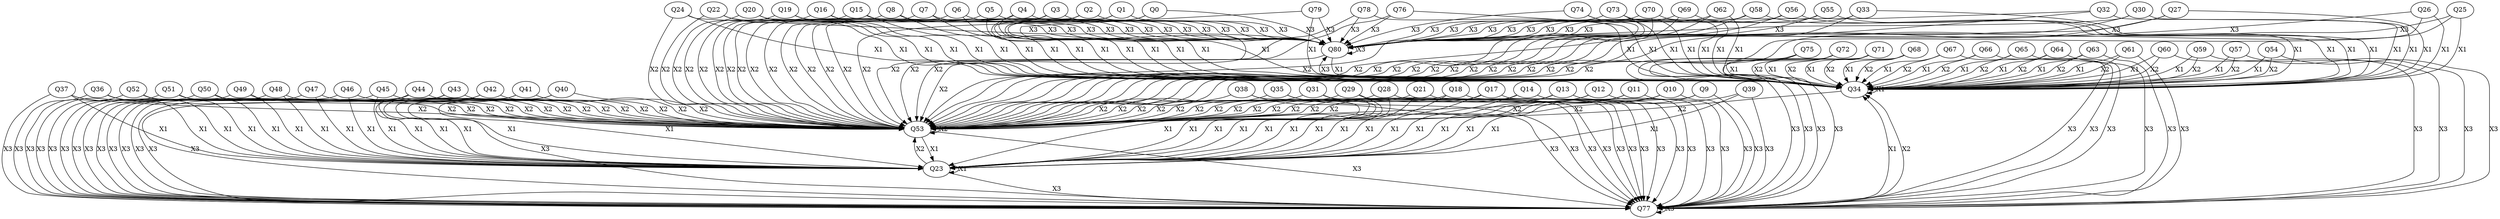 digraph G {
	Q80 -> Q34 [label="X1"];
	Q79 -> Q34 [label="X1"];
	Q78 -> Q34 [label="X1"];
	Q77 -> Q34 [label="X1"];
	Q76 -> Q34 [label="X1"];
	Q75 -> Q34 [label="X1"];
	Q74 -> Q34 [label="X1"];
	Q73 -> Q34 [label="X1"];
	Q72 -> Q34 [label="X1"];
	Q71 -> Q34 [label="X1"];
	Q70 -> Q34 [label="X1"];
	Q69 -> Q34 [label="X1"];
	Q68 -> Q34 [label="X1"];
	Q67 -> Q34 [label="X1"];
	Q66 -> Q34 [label="X1"];
	Q65 -> Q34 [label="X1"];
	Q64 -> Q34 [label="X1"];
	Q63 -> Q34 [label="X1"];
	Q62 -> Q34 [label="X1"];
	Q61 -> Q34 [label="X1"];
	Q60 -> Q34 [label="X1"];
	Q59 -> Q34 [label="X1"];
	Q58 -> Q34 [label="X1"];
	Q57 -> Q34 [label="X1"];
	Q56 -> Q34 [label="X1"];
	Q55 -> Q34 [label="X1"];
	Q54 -> Q34 [label="X1"];
	Q53 -> Q23 [label="X1"];
	Q52 -> Q23 [label="X1"];
	Q51 -> Q23 [label="X1"];
	Q50 -> Q23 [label="X1"];
	Q49 -> Q23 [label="X1"];
	Q48 -> Q23 [label="X1"];
	Q47 -> Q23 [label="X1"];
	Q46 -> Q23 [label="X1"];
	Q45 -> Q23 [label="X1"];
	Q44 -> Q23 [label="X1"];
	Q43 -> Q23 [label="X1"];
	Q42 -> Q23 [label="X1"];
	Q41 -> Q23 [label="X1"];
	Q40 -> Q23 [label="X1"];
	Q39 -> Q23 [label="X1"];
	Q38 -> Q23 [label="X1"];
	Q37 -> Q23 [label="X1"];
	Q36 -> Q23 [label="X1"];
	Q35 -> Q23 [label="X1"];
	Q34 -> Q34 [label="X1"];
	Q33 -> Q34 [label="X1"];
	Q32 -> Q34 [label="X1"];
	Q31 -> Q23 [label="X1"];
	Q30 -> Q34 [label="X1"];
	Q29 -> Q23 [label="X1"];
	Q28 -> Q23 [label="X1"];
	Q27 -> Q34 [label="X1"];
	Q26 -> Q34 [label="X1"];
	Q25 -> Q34 [label="X1"];
	Q24 -> Q34 [label="X1"];
	Q23 -> Q23 [label="X1"];
	Q22 -> Q34 [label="X1"];
	Q21 -> Q23 [label="X1"];
	Q20 -> Q34 [label="X1"];
	Q19 -> Q34 [label="X1"];
	Q18 -> Q23 [label="X1"];
	Q17 -> Q23 [label="X1"];
	Q16 -> Q34 [label="X1"];
	Q15 -> Q34 [label="X1"];
	Q14 -> Q23 [label="X1"];
	Q13 -> Q23 [label="X1"];
	Q12 -> Q23 [label="X1"];
	Q11 -> Q23 [label="X1"];
	Q10 -> Q23 [label="X1"];
	Q9 -> Q23 [label="X1"];
	Q8 -> Q34 [label="X1"];
	Q7 -> Q34 [label="X1"];
	Q6 -> Q34 [label="X1"];
	Q5 -> Q34 [label="X1"];
	Q4 -> Q34 [label="X1"];
	Q3 -> Q34 [label="X1"];
	Q2 -> Q34 [label="X1"];
	Q1 -> Q34 [label="X1"];
	Q0 -> Q34 [label="X1"];
	Q80 -> Q53 [label="X2"];
	Q79 -> Q53 [label="X2"];
	Q78 -> Q53 [label="X2"];
	Q77 -> Q34 [label="X2"];
	Q76 -> Q53 [label="X2"];
	Q75 -> Q34 [label="X2"];
	Q74 -> Q53 [label="X2"];
	Q73 -> Q53 [label="X2"];
	Q72 -> Q34 [label="X2"];
	Q71 -> Q34 [label="X2"];
	Q70 -> Q53 [label="X2"];
	Q69 -> Q53 [label="X2"];
	Q68 -> Q34 [label="X2"];
	Q67 -> Q34 [label="X2"];
	Q66 -> Q34 [label="X2"];
	Q65 -> Q34 [label="X2"];
	Q64 -> Q34 [label="X2"];
	Q63 -> Q34 [label="X2"];
	Q62 -> Q53 [label="X2"];
	Q61 -> Q34 [label="X2"];
	Q60 -> Q34 [label="X2"];
	Q59 -> Q34 [label="X2"];
	Q58 -> Q53 [label="X2"];
	Q57 -> Q34 [label="X2"];
	Q56 -> Q53 [label="X2"];
	Q55 -> Q53 [label="X2"];
	Q54 -> Q34 [label="X2"];
	Q53 -> Q53 [label="X2"];
	Q52 -> Q53 [label="X2"];
	Q51 -> Q53 [label="X2"];
	Q50 -> Q53 [label="X2"];
	Q49 -> Q53 [label="X2"];
	Q48 -> Q53 [label="X2"];
	Q47 -> Q53 [label="X2"];
	Q46 -> Q53 [label="X2"];
	Q45 -> Q53 [label="X2"];
	Q44 -> Q53 [label="X2"];
	Q43 -> Q53 [label="X2"];
	Q42 -> Q53 [label="X2"];
	Q41 -> Q53 [label="X2"];
	Q40 -> Q53 [label="X2"];
	Q39 -> Q53 [label="X2"];
	Q38 -> Q53 [label="X2"];
	Q37 -> Q53 [label="X2"];
	Q36 -> Q53 [label="X2"];
	Q35 -> Q53 [label="X2"];
	Q34 -> Q53 [label="X2"];
	Q33 -> Q53 [label="X2"];
	Q32 -> Q53 [label="X2"];
	Q31 -> Q53 [label="X2"];
	Q30 -> Q53 [label="X2"];
	Q29 -> Q53 [label="X2"];
	Q28 -> Q53 [label="X2"];
	Q27 -> Q53 [label="X2"];
	Q26 -> Q53 [label="X2"];
	Q25 -> Q53 [label="X2"];
	Q24 -> Q53 [label="X2"];
	Q23 -> Q53 [label="X2"];
	Q22 -> Q53 [label="X2"];
	Q21 -> Q53 [label="X2"];
	Q20 -> Q53 [label="X2"];
	Q19 -> Q53 [label="X2"];
	Q18 -> Q53 [label="X2"];
	Q17 -> Q53 [label="X2"];
	Q16 -> Q53 [label="X2"];
	Q15 -> Q53 [label="X2"];
	Q14 -> Q53 [label="X2"];
	Q13 -> Q53 [label="X2"];
	Q12 -> Q53 [label="X2"];
	Q11 -> Q53 [label="X2"];
	Q10 -> Q53 [label="X2"];
	Q9 -> Q53 [label="X2"];
	Q8 -> Q53 [label="X2"];
	Q7 -> Q53 [label="X2"];
	Q6 -> Q53 [label="X2"];
	Q5 -> Q53 [label="X2"];
	Q4 -> Q53 [label="X2"];
	Q3 -> Q53 [label="X2"];
	Q2 -> Q53 [label="X2"];
	Q1 -> Q53 [label="X2"];
	Q0 -> Q53 [label="X2"];
	Q80 -> Q80 [label="X3"];
	Q79 -> Q80 [label="X3"];
	Q78 -> Q80 [label="X3"];
	Q77 -> Q77 [label="X3"];
	Q76 -> Q80 [label="X3"];
	Q75 -> Q77 [label="X3"];
	Q74 -> Q80 [label="X3"];
	Q73 -> Q80 [label="X3"];
	Q72 -> Q77 [label="X3"];
	Q71 -> Q77 [label="X3"];
	Q70 -> Q80 [label="X3"];
	Q69 -> Q80 [label="X3"];
	Q68 -> Q77 [label="X3"];
	Q67 -> Q77 [label="X3"];
	Q66 -> Q77 [label="X3"];
	Q65 -> Q77 [label="X3"];
	Q64 -> Q77 [label="X3"];
	Q63 -> Q77 [label="X3"];
	Q62 -> Q80 [label="X3"];
	Q61 -> Q77 [label="X3"];
	Q60 -> Q77 [label="X3"];
	Q59 -> Q77 [label="X3"];
	Q58 -> Q80 [label="X3"];
	Q57 -> Q77 [label="X3"];
	Q56 -> Q80 [label="X3"];
	Q55 -> Q80 [label="X3"];
	Q54 -> Q77 [label="X3"];
	Q53 -> Q77 [label="X3"];
	Q52 -> Q77 [label="X3"];
	Q51 -> Q77 [label="X3"];
	Q50 -> Q77 [label="X3"];
	Q49 -> Q77 [label="X3"];
	Q48 -> Q77 [label="X3"];
	Q47 -> Q77 [label="X3"];
	Q46 -> Q77 [label="X3"];
	Q45 -> Q77 [label="X3"];
	Q44 -> Q77 [label="X3"];
	Q43 -> Q77 [label="X3"];
	Q42 -> Q77 [label="X3"];
	Q41 -> Q77 [label="X3"];
	Q40 -> Q77 [label="X3"];
	Q39 -> Q77 [label="X3"];
	Q38 -> Q77 [label="X3"];
	Q37 -> Q77 [label="X3"];
	Q36 -> Q77 [label="X3"];
	Q35 -> Q77 [label="X3"];
	Q34 -> Q80 [label="X3"];
	Q33 -> Q80 [label="X3"];
	Q32 -> Q80 [label="X3"];
	Q31 -> Q77 [label="X3"];
	Q30 -> Q80 [label="X3"];
	Q29 -> Q77 [label="X3"];
	Q28 -> Q77 [label="X3"];
	Q27 -> Q80 [label="X3"];
	Q26 -> Q80 [label="X3"];
	Q25 -> Q80 [label="X3"];
	Q24 -> Q80 [label="X3"];
	Q23 -> Q77 [label="X3"];
	Q22 -> Q80 [label="X3"];
	Q21 -> Q77 [label="X3"];
	Q20 -> Q80 [label="X3"];
	Q19 -> Q80 [label="X3"];
	Q18 -> Q77 [label="X3"];
	Q17 -> Q77 [label="X3"];
	Q16 -> Q80 [label="X3"];
	Q15 -> Q80 [label="X3"];
	Q14 -> Q77 [label="X3"];
	Q13 -> Q77 [label="X3"];
	Q12 -> Q77 [label="X3"];
	Q11 -> Q77 [label="X3"];
	Q10 -> Q77 [label="X3"];
	Q9 -> Q77 [label="X3"];
	Q8 -> Q80 [label="X3"];
	Q7 -> Q80 [label="X3"];
	Q6 -> Q80 [label="X3"];
	Q5 -> Q80 [label="X3"];
	Q4 -> Q80 [label="X3"];
	Q3 -> Q80 [label="X3"];
	Q2 -> Q80 [label="X3"];
	Q1 -> Q80 [label="X3"];
	Q0 -> Q80 [label="X3"];
}